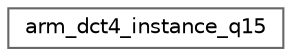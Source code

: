 digraph "Graphical Class Hierarchy"
{
 // LATEX_PDF_SIZE
  bgcolor="transparent";
  edge [fontname=Helvetica,fontsize=10,labelfontname=Helvetica,labelfontsize=10];
  node [fontname=Helvetica,fontsize=10,shape=box,height=0.2,width=0.4];
  rankdir="LR";
  Node0 [id="Node000000",label="arm_dct4_instance_q15",height=0.2,width=0.4,color="grey40", fillcolor="white", style="filled",URL="$structarm__dct4__instance__q15.html",tooltip="Instance structure for the Q15 DCT4/IDCT4 function."];
}
